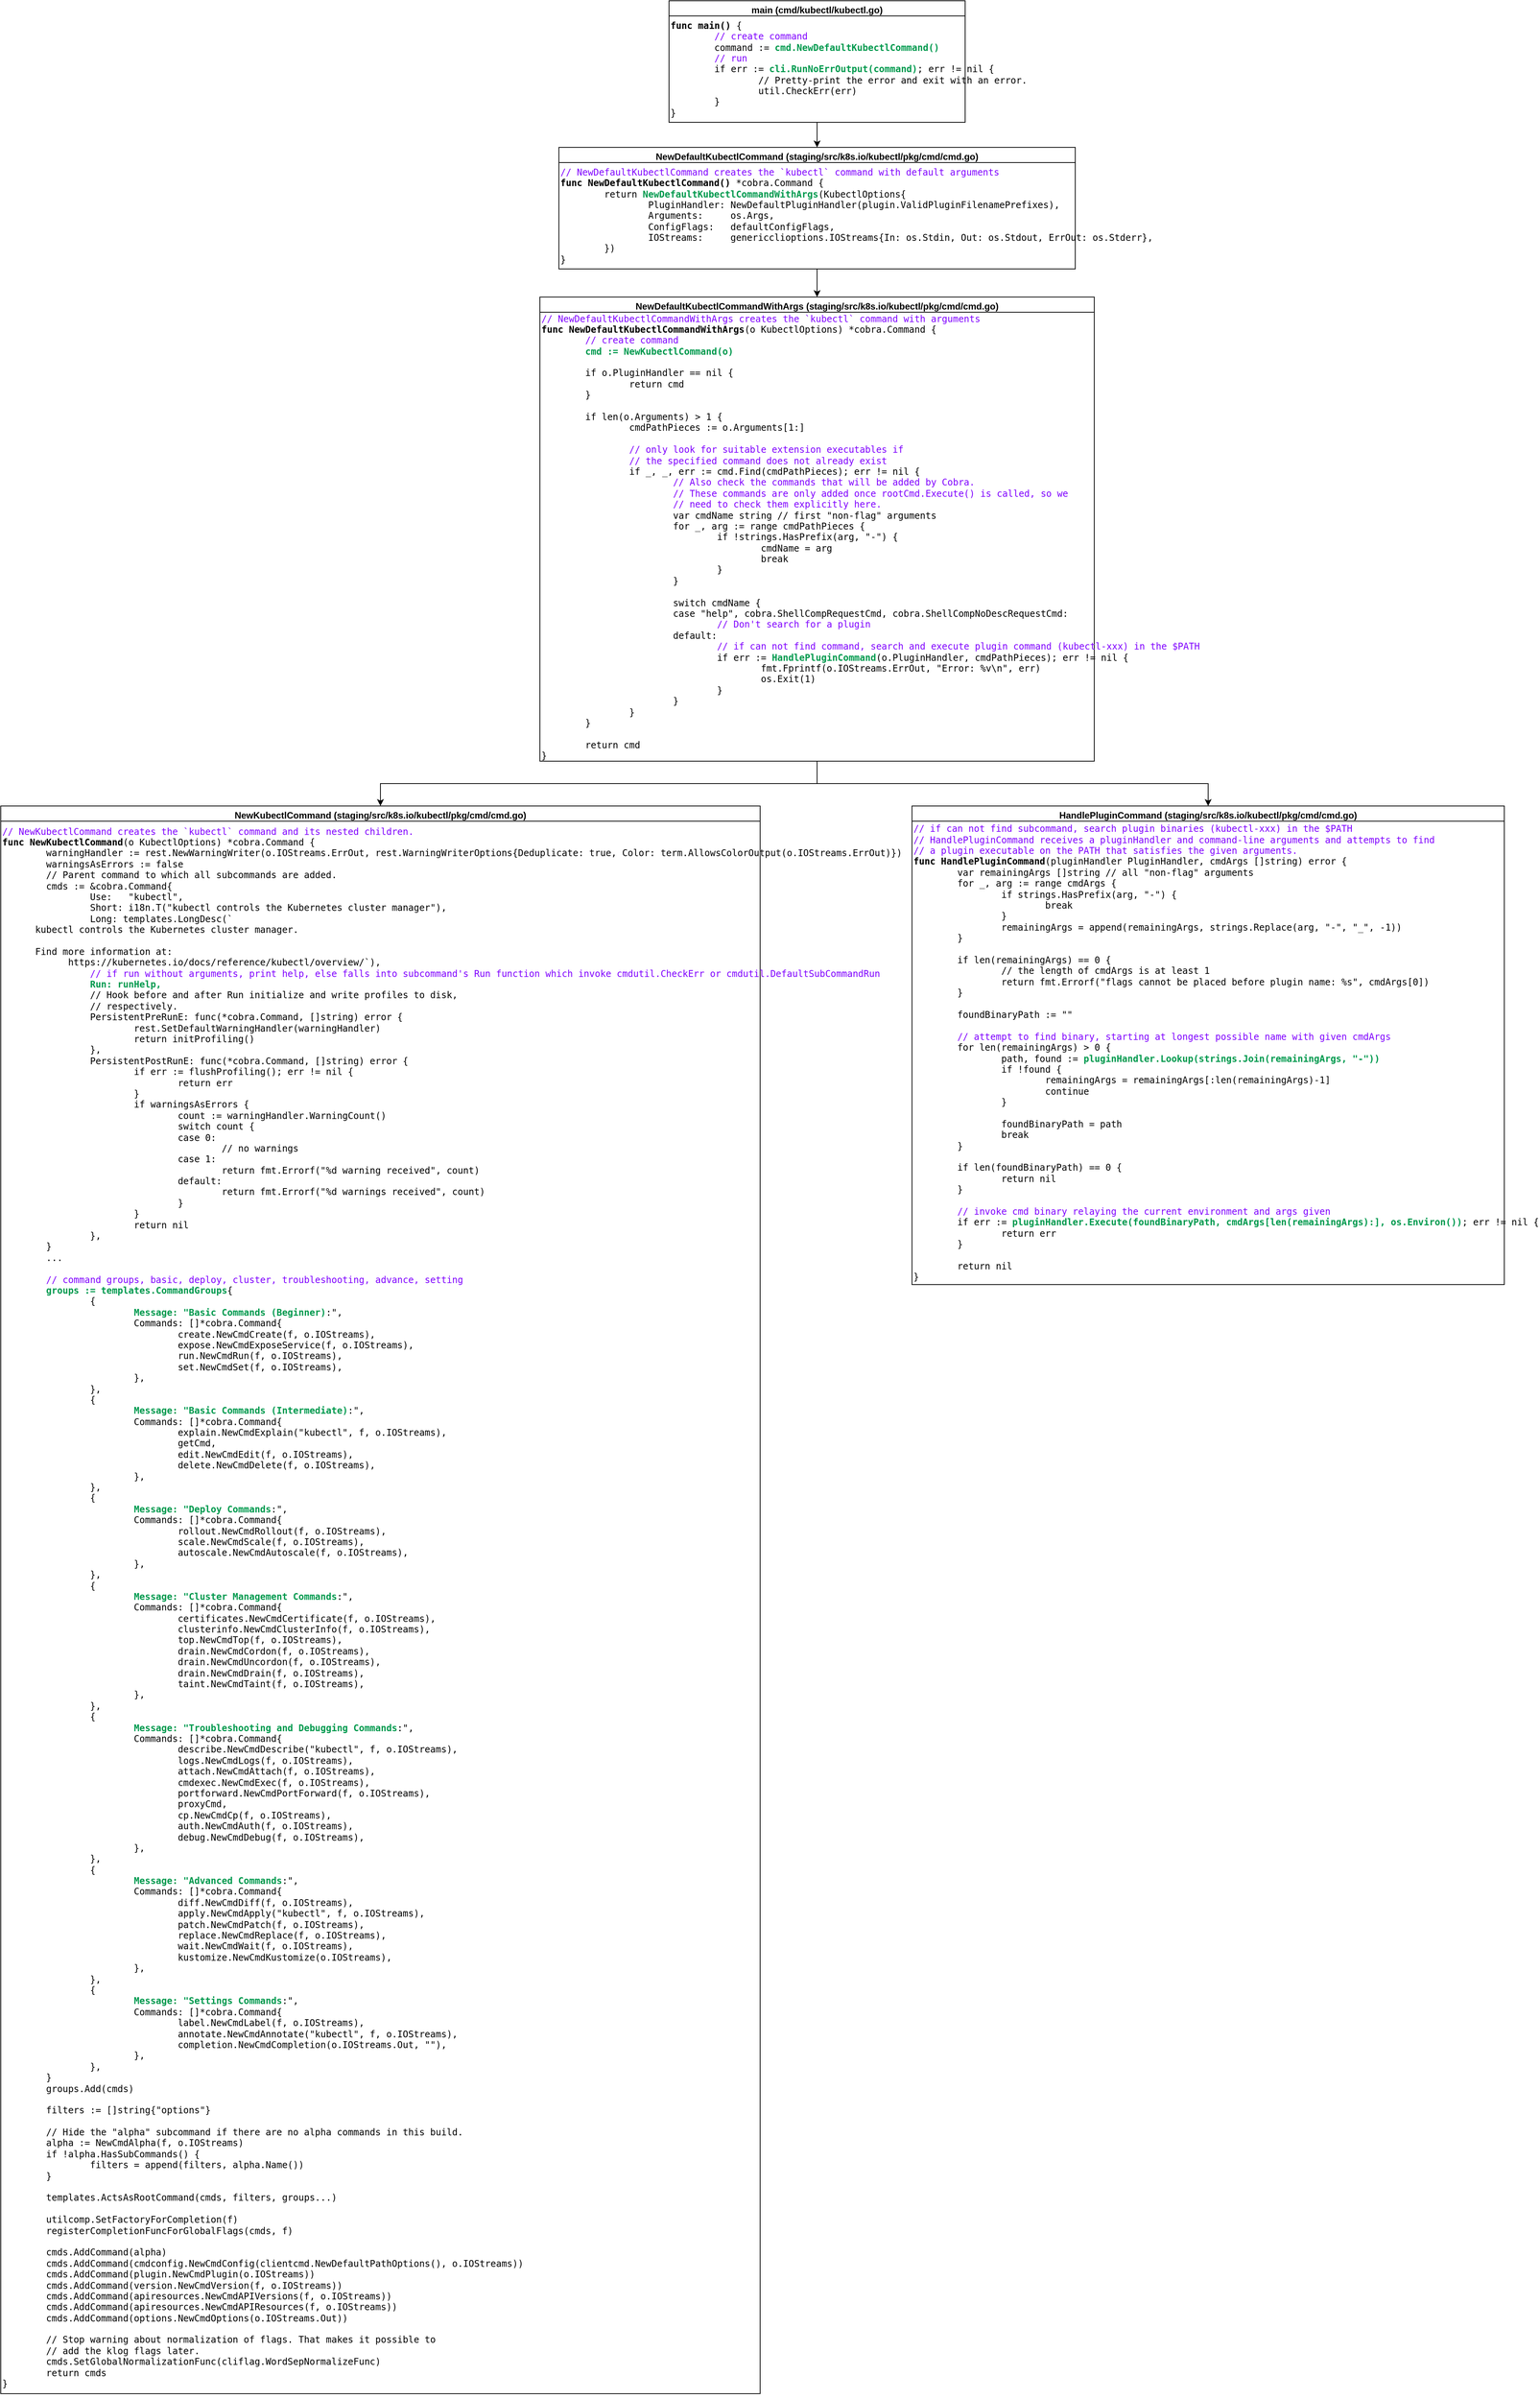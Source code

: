 <mxfile version="19.0.3" type="device"><diagram id="F2kO2VXvu4vErafnCEid" name="第 1 页"><mxGraphModel dx="2249" dy="865" grid="1" gridSize="10" guides="1" tooltips="1" connect="1" arrows="1" fold="1" page="1" pageScale="1" pageWidth="827" pageHeight="1169" math="0" shadow="0"><root><mxCell id="0"/><mxCell id="1" parent="0"/><mxCell id="E4oHX4tthJm8tvFuAHvK-1" value="main (cmd/kubectl/kubectl.go)" style="swimlane;" vertex="1" parent="1"><mxGeometry x="110" y="100" width="390" height="160" as="geometry"/></mxCell><mxCell id="E4oHX4tthJm8tvFuAHvK-2" value="&lt;pre&gt;&lt;div&gt;&lt;b&gt;func main()&lt;/b&gt; {&lt;/div&gt;&lt;div&gt;&lt;span style=&quot;white-space: pre;&quot;&gt;&#9;&lt;/span&gt;&lt;font color=&quot;#7f00ff&quot;&gt;// create command&lt;/font&gt;&lt;br&gt;&lt;/div&gt;&lt;div&gt;&lt;span style=&quot;&quot;&gt;&#9;&lt;/span&gt;command := &lt;b&gt;&lt;font color=&quot;#00994d&quot;&gt;cmd.NewDefaultKubectlCommand()&lt;/font&gt;&lt;/b&gt;&lt;/div&gt;&lt;div&gt;&lt;span style=&quot;white-space: pre;&quot;&gt;&#9;&lt;/span&gt;&lt;font color=&quot;#7f00ff&quot;&gt;// run&lt;/font&gt;&lt;br&gt;&lt;/div&gt;&lt;div&gt;&lt;span style=&quot;&quot;&gt;&#9;&lt;/span&gt;if err := &lt;b&gt;&lt;font color=&quot;#00994d&quot;&gt;cli.RunNoErrOutput(command)&lt;/font&gt;&lt;/b&gt;; err != nil {&lt;/div&gt;&lt;div&gt;&lt;span style=&quot;&quot;&gt;&#9;&#9;&lt;/span&gt;// Pretty-print the error and exit with an error.&lt;/div&gt;&lt;div&gt;&lt;span style=&quot;&quot;&gt;&#9;&#9;&lt;/span&gt;util.CheckErr(err)&lt;/div&gt;&lt;div&gt;&lt;span style=&quot;&quot;&gt;&#9;&lt;/span&gt;}&lt;/div&gt;&lt;div&gt;}&lt;/div&gt;&lt;/pre&gt;" style="rounded=0;whiteSpace=wrap;html=1;align=left;" vertex="1" parent="E4oHX4tthJm8tvFuAHvK-1"><mxGeometry y="20" width="390" height="140" as="geometry"/></mxCell><mxCell id="E4oHX4tthJm8tvFuAHvK-3" value="NewDefaultKubectlCommand (staging/src/k8s.io/kubectl/pkg/cmd/cmd.go)" style="swimlane;fontColor=#000000;" vertex="1" parent="1"><mxGeometry x="-35" y="293" width="680" height="160" as="geometry"/></mxCell><mxCell id="E4oHX4tthJm8tvFuAHvK-4" value="&lt;pre&gt;&lt;div&gt;&lt;font color=&quot;#7f00ff&quot;&gt;// NewDefaultKubectlCommand creates the `kubectl` command with default arguments&lt;/font&gt;&lt;/div&gt;&lt;div&gt;&lt;b&gt;func NewDefaultKubectlCommand()&lt;/b&gt; *cobra.Command {&lt;/div&gt;&lt;div&gt;&lt;span style=&quot;&quot;&gt;&#9;&lt;/span&gt;return &lt;b&gt;&lt;font color=&quot;#00994d&quot;&gt;NewDefaultKubectlCommandWithArgs&lt;/font&gt;&lt;/b&gt;(KubectlOptions{&lt;/div&gt;&lt;div&gt;&lt;span style=&quot;&quot;&gt;&#9;&#9;&lt;/span&gt;PluginHandler: NewDefaultPluginHandler(plugin.ValidPluginFilenamePrefixes),&lt;/div&gt;&lt;div&gt;&lt;span style=&quot;&quot;&gt;&#9;&#9;&lt;/span&gt;Arguments:&amp;nbsp; &amp;nbsp; &amp;nbsp;os.Args,&lt;/div&gt;&lt;div&gt;&lt;span style=&quot;&quot;&gt;&#9;&#9;&lt;/span&gt;ConfigFlags:&amp;nbsp; &amp;nbsp;defaultConfigFlags,&lt;/div&gt;&lt;div&gt;&lt;span style=&quot;&quot;&gt;&#9;&#9;&lt;/span&gt;IOStreams:&amp;nbsp; &amp;nbsp; &amp;nbsp;genericclioptions.IOStreams{In: os.Stdin, Out: os.Stdout, ErrOut: os.Stderr},&lt;/div&gt;&lt;div&gt;&lt;span style=&quot;&quot;&gt;&#9;&lt;/span&gt;})&lt;/div&gt;&lt;div&gt;}&lt;/div&gt;&lt;/pre&gt;" style="rounded=0;whiteSpace=wrap;html=1;fontColor=#000000;align=left;" vertex="1" parent="E4oHX4tthJm8tvFuAHvK-3"><mxGeometry y="20" width="680" height="140" as="geometry"/></mxCell><mxCell id="E4oHX4tthJm8tvFuAHvK-5" value="NewDefaultKubectlCommandWithArgs (staging/src/k8s.io/kubectl/pkg/cmd/cmd.go)" style="swimlane;fontColor=#000000;" vertex="1" parent="1"><mxGeometry x="-60" y="490" width="730" height="611" as="geometry"/></mxCell><mxCell id="E4oHX4tthJm8tvFuAHvK-6" value="&lt;pre&gt;&lt;div&gt;&lt;font color=&quot;#7f00ff&quot;&gt;// NewDefaultKubectlCommandWithArgs creates the `kubectl` command with arguments&lt;/font&gt;&lt;/div&gt;&lt;div&gt;&lt;b&gt;func NewDefaultKubectlCommandWithArgs&lt;/b&gt;(o KubectlOptions) *cobra.Command {&lt;/div&gt;&lt;div&gt;&lt;span style=&quot;white-space: pre;&quot;&gt;&#9;&lt;/span&gt;&lt;font color=&quot;#7f00ff&quot;&gt;// create command&lt;/font&gt;&lt;br&gt;&lt;/div&gt;&lt;div&gt;&lt;span style=&quot;&quot;&gt;&#9;&lt;/span&gt;&lt;b&gt;&lt;font color=&quot;#00994d&quot;&gt;cmd := NewKubectlCommand(o)&lt;/font&gt;&lt;/b&gt;&lt;/div&gt;&lt;div&gt;&lt;br&gt;&lt;/div&gt;&lt;div&gt;&lt;span style=&quot;&quot;&gt;&#9;&lt;/span&gt;if o.PluginHandler == nil {&lt;/div&gt;&lt;div&gt;&lt;span style=&quot;&quot;&gt;&#9;&#9;&lt;/span&gt;return cmd&lt;/div&gt;&lt;div&gt;&lt;span style=&quot;&quot;&gt;&#9;&lt;/span&gt;}&lt;/div&gt;&lt;div&gt;&lt;br&gt;&lt;/div&gt;&lt;div&gt;&lt;span style=&quot;&quot;&gt;&#9;&lt;/span&gt;if len(o.Arguments) &amp;gt; 1 {&lt;/div&gt;&lt;div&gt;&lt;span style=&quot;&quot;&gt;&#9;&#9;&lt;/span&gt;cmdPathPieces := o.Arguments[1:]&lt;/div&gt;&lt;div&gt;&lt;br&gt;&lt;/div&gt;&lt;div&gt;&lt;font color=&quot;#7f00ff&quot;&gt;&lt;span style=&quot;&quot;&gt;&#9;&#9;&lt;/span&gt;// only look for suitable extension executables if&lt;/font&gt;&lt;/div&gt;&lt;div&gt;&lt;font color=&quot;#7f00ff&quot;&gt;&lt;span style=&quot;&quot;&gt;&#9;&#9;&lt;/span&gt;// the specified command does not already exist&lt;/font&gt;&lt;/div&gt;&lt;div&gt;&lt;span style=&quot;&quot;&gt;&#9;&#9;&lt;/span&gt;if _, _, err := cmd.Find(cmdPathPieces); err != nil {&lt;/div&gt;&lt;div&gt;&lt;font color=&quot;#7f00ff&quot;&gt;&lt;span style=&quot;&quot;&gt;&#9;&#9;&#9;&lt;/span&gt;// Also check the commands that will be added by Cobra.&lt;/font&gt;&lt;/div&gt;&lt;div&gt;&lt;font color=&quot;#7f00ff&quot;&gt;&lt;span style=&quot;&quot;&gt;&#9;&#9;&#9;&lt;/span&gt;// These commands are only added once rootCmd.Execute() is called, so we&lt;/font&gt;&lt;/div&gt;&lt;div&gt;&lt;font color=&quot;#7f00ff&quot;&gt;&lt;span style=&quot;&quot;&gt;&#9;&#9;&#9;&lt;/span&gt;// need to check them explicitly here.&lt;/font&gt;&lt;/div&gt;&lt;div&gt;&lt;span style=&quot;&quot;&gt;&#9;&#9;&#9;&lt;/span&gt;var cmdName string // first &quot;non-flag&quot; arguments&lt;/div&gt;&lt;div&gt;&lt;span style=&quot;&quot;&gt;&#9;&#9;&#9;&lt;/span&gt;for _, arg := range cmdPathPieces {&lt;/div&gt;&lt;div&gt;&lt;span style=&quot;&quot;&gt;&#9;&#9;&#9;&#9;&lt;/span&gt;if !strings.HasPrefix(arg, &quot;-&quot;) {&lt;/div&gt;&lt;div&gt;&lt;span style=&quot;&quot;&gt;&#9;&#9;&#9;&#9;&#9;&lt;/span&gt;cmdName = arg&lt;/div&gt;&lt;div&gt;&lt;span style=&quot;&quot;&gt;&#9;&#9;&#9;&#9;&#9;&lt;/span&gt;break&lt;/div&gt;&lt;div&gt;&lt;span style=&quot;&quot;&gt;&#9;&#9;&#9;&#9;&lt;/span&gt;}&lt;/div&gt;&lt;div&gt;&lt;span style=&quot;&quot;&gt;&#9;&#9;&#9;&lt;/span&gt;}&lt;/div&gt;&lt;div&gt;&lt;br&gt;&lt;/div&gt;&lt;div&gt;&lt;span style=&quot;&quot;&gt;&#9;&#9;&#9;&lt;/span&gt;switch cmdName {&lt;/div&gt;&lt;div&gt;&lt;span style=&quot;&quot;&gt;&#9;&#9;&#9;&lt;/span&gt;case &quot;help&quot;, cobra.ShellCompRequestCmd, cobra.ShellCompNoDescRequestCmd:&lt;/div&gt;&lt;div&gt;&lt;span style=&quot;&quot;&gt;&#9;&#9;&#9;&#9;&lt;/span&gt;&lt;font color=&quot;#7f00ff&quot;&gt;// Don't search for a plugin&lt;/font&gt;&lt;/div&gt;&lt;div&gt;&lt;span style=&quot;&quot;&gt;&#9;&#9;&#9;&lt;/span&gt;default:&lt;/div&gt;&lt;div&gt;&lt;span style=&quot;white-space: pre;&quot;&gt;&#9;&lt;/span&gt;&lt;span style=&quot;white-space: pre;&quot;&gt;&#9;&lt;/span&gt;&lt;span style=&quot;white-space: pre;&quot;&gt;&#9;&lt;/span&gt;&lt;span style=&quot;white-space: pre;&quot;&gt;&#9;&lt;/span&gt;&lt;font color=&quot;#7f00ff&quot;&gt;// if can not find command, search and execute plugin command (kubectl-xxx) in the $PATH&lt;/font&gt;&lt;br&gt;&lt;/div&gt;&lt;div&gt;&lt;span style=&quot;&quot;&gt;&#9;&#9;&#9;&#9;&lt;/span&gt;if err := &lt;b&gt;&lt;font color=&quot;#00994d&quot;&gt;HandlePluginCommand&lt;/font&gt;&lt;/b&gt;(o.PluginHandler, cmdPathPieces); err != nil {&lt;/div&gt;&lt;div&gt;&lt;span style=&quot;&quot;&gt;&#9;&#9;&#9;&#9;&#9;&lt;/span&gt;fmt.Fprintf(o.IOStreams.ErrOut, &quot;Error: %v\n&quot;, err)&lt;/div&gt;&lt;div&gt;&lt;span style=&quot;&quot;&gt;&#9;&#9;&#9;&#9;&#9;&lt;/span&gt;os.Exit(1)&lt;/div&gt;&lt;div&gt;&lt;span style=&quot;&quot;&gt;&#9;&#9;&#9;&#9;&lt;/span&gt;}&lt;/div&gt;&lt;div&gt;&lt;span style=&quot;&quot;&gt;&#9;&#9;&#9;&lt;/span&gt;}&lt;/div&gt;&lt;div&gt;&lt;span style=&quot;&quot;&gt;&#9;&#9;&lt;/span&gt;}&lt;/div&gt;&lt;div&gt;&lt;span style=&quot;&quot;&gt;&#9;&lt;/span&gt;}&lt;/div&gt;&lt;div&gt;&lt;br&gt;&lt;/div&gt;&lt;div&gt;&lt;span style=&quot;&quot;&gt;&#9;&lt;/span&gt;return cmd&lt;/div&gt;&lt;div&gt;}&lt;/div&gt;&lt;/pre&gt;" style="rounded=0;whiteSpace=wrap;html=1;fontColor=#000000;align=left;" vertex="1" parent="E4oHX4tthJm8tvFuAHvK-5"><mxGeometry y="20" width="730" height="591" as="geometry"/></mxCell><mxCell id="E4oHX4tthJm8tvFuAHvK-7" value="NewKubectlCommand (staging/src/k8s.io/kubectl/pkg/cmd/cmd.go)" style="swimlane;fontColor=#000000;startSize=23;" vertex="1" parent="1"><mxGeometry x="-770" y="1160" width="1000" height="2090" as="geometry"/></mxCell><mxCell id="E4oHX4tthJm8tvFuAHvK-8" value="&lt;pre&gt;&lt;div&gt;&lt;font color=&quot;#7f00ff&quot;&gt;// NewKubectlCommand creates the `kubectl` command and its nested children.&lt;/font&gt;&lt;/div&gt;&lt;div&gt;&lt;b&gt;func NewKubectlCommand&lt;/b&gt;(o KubectlOptions) *cobra.Command {&lt;/div&gt;&lt;div&gt;&lt;span style=&quot;&quot;&gt;&#9;&lt;/span&gt;warningHandler := rest.NewWarningWriter(o.IOStreams.ErrOut, rest.WarningWriterOptions{Deduplicate: true, Color: term.AllowsColorOutput(o.IOStreams.ErrOut)})&lt;/div&gt;&lt;div&gt;&lt;span style=&quot;&quot;&gt;&#9;&lt;/span&gt;warningsAsErrors := false&lt;/div&gt;&lt;div&gt;&lt;span style=&quot;&quot;&gt;&#9;&lt;/span&gt;// Parent command to which all subcommands are added.&lt;/div&gt;&lt;div&gt;&lt;span style=&quot;&quot;&gt;&#9;&lt;/span&gt;cmds := &amp;amp;cobra.Command{&lt;/div&gt;&lt;div&gt;&lt;span style=&quot;&quot;&gt;&#9;&#9;&lt;/span&gt;Use:&amp;nbsp; &amp;nbsp;&quot;kubectl&quot;,&lt;/div&gt;&lt;div&gt;&lt;span style=&quot;&quot;&gt;&#9;&#9;&lt;/span&gt;Short: i18n.T(&quot;kubectl controls the Kubernetes cluster manager&quot;),&lt;/div&gt;&lt;div&gt;&lt;span style=&quot;&quot;&gt;&#9;&#9;&lt;/span&gt;Long: templates.LongDesc(`&lt;/div&gt;&lt;div&gt;&amp;nbsp; &amp;nbsp; &amp;nbsp; kubectl controls the Kubernetes cluster manager.&lt;/div&gt;&lt;div&gt;&lt;br&gt;&lt;/div&gt;&lt;div&gt;&amp;nbsp; &amp;nbsp; &amp;nbsp; Find more information at:&lt;/div&gt;&lt;div&gt;&amp;nbsp; &amp;nbsp; &amp;nbsp; &amp;nbsp; &amp;nbsp; &amp;nbsp; https://kubernetes.io/docs/reference/kubectl/overview/`),&lt;/div&gt;&lt;div&gt;&lt;span style=&quot;&quot;&gt;&#9;&lt;/span&gt;&lt;span style=&quot;&quot;&gt;&#9;&lt;/span&gt;&lt;font color=&quot;#7f00ff&quot;&gt;// if run without arguments, print help, else falls into subcommand's Run function which invoke cmdutil.CheckErr or cmdutil.DefaultSubCommandRun&lt;/font&gt;&lt;br&gt;&lt;/div&gt;&lt;div&gt;&lt;span style=&quot;&quot;&gt;&#9;&#9;&lt;/span&gt;&lt;b&gt;&lt;font color=&quot;#00994d&quot;&gt;Run: runHelp,&lt;/font&gt;&lt;/b&gt;&lt;/div&gt;&lt;div&gt;&lt;span style=&quot;&quot;&gt;&#9;&#9;&lt;/span&gt;// Hook before and after Run initialize and write profiles to disk,&lt;/div&gt;&lt;div&gt;&lt;span style=&quot;&quot;&gt;&#9;&#9;&lt;/span&gt;// respectively.&lt;/div&gt;&lt;div&gt;&lt;span style=&quot;&quot;&gt;&#9;&#9;&lt;/span&gt;PersistentPreRunE: func(*cobra.Command, []string) error {&lt;/div&gt;&lt;div&gt;&lt;span style=&quot;&quot;&gt;&#9;&#9;&#9;&lt;/span&gt;rest.SetDefaultWarningHandler(warningHandler)&lt;/div&gt;&lt;div&gt;&lt;span style=&quot;&quot;&gt;&#9;&#9;&#9;&lt;/span&gt;return initProfiling()&lt;/div&gt;&lt;div&gt;&lt;span style=&quot;&quot;&gt;&#9;&#9;&lt;/span&gt;},&lt;/div&gt;&lt;div&gt;&lt;span style=&quot;&quot;&gt;&#9;&#9;&lt;/span&gt;PersistentPostRunE: func(*cobra.Command, []string) error {&lt;/div&gt;&lt;div&gt;&lt;span style=&quot;&quot;&gt;&#9;&#9;&#9;&lt;/span&gt;if err := flushProfiling(); err != nil {&lt;/div&gt;&lt;div&gt;&lt;span style=&quot;&quot;&gt;&#9;&#9;&#9;&#9;&lt;/span&gt;return err&lt;/div&gt;&lt;div&gt;&lt;span style=&quot;&quot;&gt;&#9;&#9;&#9;&lt;/span&gt;}&lt;/div&gt;&lt;div&gt;&lt;span style=&quot;&quot;&gt;&#9;&#9;&#9;&lt;/span&gt;if warningsAsErrors {&lt;/div&gt;&lt;div&gt;&lt;span style=&quot;&quot;&gt;&#9;&#9;&#9;&#9;&lt;/span&gt;count := warningHandler.WarningCount()&lt;/div&gt;&lt;div&gt;&lt;span style=&quot;&quot;&gt;&#9;&#9;&#9;&#9;&lt;/span&gt;switch count {&lt;/div&gt;&lt;div&gt;&lt;span style=&quot;&quot;&gt;&#9;&#9;&#9;&#9;&lt;/span&gt;case 0:&lt;/div&gt;&lt;div&gt;&lt;span style=&quot;&quot;&gt;&#9;&#9;&#9;&#9;&#9;&lt;/span&gt;// no warnings&lt;/div&gt;&lt;div&gt;&lt;span style=&quot;&quot;&gt;&#9;&#9;&#9;&#9;&lt;/span&gt;case 1:&lt;/div&gt;&lt;div&gt;&lt;span style=&quot;&quot;&gt;&#9;&#9;&#9;&#9;&#9;&lt;/span&gt;return fmt.Errorf(&quot;%d warning received&quot;, count)&lt;/div&gt;&lt;div&gt;&lt;span style=&quot;&quot;&gt;&#9;&#9;&#9;&#9;&lt;/span&gt;default:&lt;/div&gt;&lt;div&gt;&lt;span style=&quot;&quot;&gt;&#9;&#9;&#9;&#9;&#9;&lt;/span&gt;return fmt.Errorf(&quot;%d warnings received&quot;, count)&lt;/div&gt;&lt;div&gt;&lt;span style=&quot;&quot;&gt;&#9;&#9;&#9;&#9;&lt;/span&gt;}&lt;/div&gt;&lt;div&gt;&lt;span style=&quot;&quot;&gt;&#9;&#9;&#9;&lt;/span&gt;}&lt;/div&gt;&lt;div&gt;&lt;span style=&quot;&quot;&gt;&#9;&#9;&#9;&lt;/span&gt;return nil&lt;/div&gt;&lt;div&gt;&lt;span style=&quot;&quot;&gt;&#9;&#9;&lt;/span&gt;},&lt;/div&gt;&lt;div&gt;&lt;span style=&quot;&quot;&gt;&#9;&lt;/span&gt;}&lt;/div&gt;&lt;div&gt;&lt;span style=&quot;&quot;&gt;&#9;&lt;/span&gt;...&lt;br&gt;&lt;/div&gt;&lt;div&gt;&lt;br&gt;&lt;/div&gt;&lt;div&gt;&lt;span style=&quot;&quot;&gt;&#9;&lt;/span&gt;&lt;font color=&quot;#7f00ff&quot;&gt;// command groups, basic, deploy, cluster, troubleshooting, advance, setting&lt;/font&gt;&lt;br&gt;&lt;/div&gt;&lt;div&gt;&lt;span style=&quot;&quot;&gt;&#9;&lt;/span&gt;&lt;b&gt;&lt;font color=&quot;#00994d&quot;&gt;groups := templates.CommandGroups&lt;/font&gt;&lt;/b&gt;{&lt;/div&gt;&lt;div&gt;&lt;span style=&quot;&quot;&gt;&#9;&#9;&lt;/span&gt;{&lt;/div&gt;&lt;div&gt;&lt;span style=&quot;&quot;&gt;&#9;&#9;&#9;&lt;/span&gt;&lt;b&gt;&lt;font color=&quot;#00994d&quot;&gt;Message: &quot;Basic Commands (Beginner)&lt;/font&gt;&lt;/b&gt;:&quot;,&lt;/div&gt;&lt;div&gt;&lt;span style=&quot;&quot;&gt;&#9;&#9;&#9;&lt;/span&gt;Commands: []*cobra.Command{&lt;/div&gt;&lt;div&gt;&lt;span style=&quot;&quot;&gt;&#9;&#9;&#9;&#9;&lt;/span&gt;create.NewCmdCreate(f, o.IOStreams),&lt;/div&gt;&lt;div&gt;&lt;span style=&quot;&quot;&gt;&#9;&#9;&#9;&#9;&lt;/span&gt;expose.NewCmdExposeService(f, o.IOStreams),&lt;/div&gt;&lt;div&gt;&lt;span style=&quot;&quot;&gt;&#9;&#9;&#9;&#9;&lt;/span&gt;run.NewCmdRun(f, o.IOStreams),&lt;/div&gt;&lt;div&gt;&lt;span style=&quot;&quot;&gt;&#9;&#9;&#9;&#9;&lt;/span&gt;set.NewCmdSet(f, o.IOStreams),&lt;/div&gt;&lt;div&gt;&lt;span style=&quot;&quot;&gt;&#9;&#9;&#9;&lt;/span&gt;},&lt;/div&gt;&lt;div&gt;&lt;span style=&quot;&quot;&gt;&#9;&#9;&lt;/span&gt;},&lt;/div&gt;&lt;div&gt;&lt;span style=&quot;&quot;&gt;&#9;&#9;&lt;/span&gt;{&lt;/div&gt;&lt;div&gt;&lt;span style=&quot;&quot;&gt;&#9;&#9;&#9;&lt;/span&gt;&lt;b&gt;&lt;font color=&quot;#00994d&quot;&gt;Message: &quot;Basic Commands (Intermediate)&lt;/font&gt;&lt;/b&gt;:&quot;,&lt;/div&gt;&lt;div&gt;&lt;span style=&quot;&quot;&gt;&#9;&#9;&#9;&lt;/span&gt;Commands: []*cobra.Command{&lt;/div&gt;&lt;div&gt;&lt;span style=&quot;&quot;&gt;&#9;&#9;&#9;&#9;&lt;/span&gt;explain.NewCmdExplain(&quot;kubectl&quot;, f, o.IOStreams),&lt;/div&gt;&lt;div&gt;&lt;span style=&quot;&quot;&gt;&#9;&#9;&#9;&#9;&lt;/span&gt;getCmd,&lt;/div&gt;&lt;div&gt;&lt;span style=&quot;&quot;&gt;&#9;&#9;&#9;&#9;&lt;/span&gt;edit.NewCmdEdit(f, o.IOStreams),&lt;/div&gt;&lt;div&gt;&lt;span style=&quot;&quot;&gt;&#9;&#9;&#9;&#9;&lt;/span&gt;delete.NewCmdDelete(f, o.IOStreams),&lt;/div&gt;&lt;div&gt;&lt;span style=&quot;&quot;&gt;&#9;&#9;&#9;&lt;/span&gt;},&lt;/div&gt;&lt;div&gt;&lt;span style=&quot;&quot;&gt;&#9;&#9;&lt;/span&gt;},&lt;/div&gt;&lt;div&gt;&lt;span style=&quot;&quot;&gt;&#9;&#9;&lt;/span&gt;{&lt;/div&gt;&lt;div&gt;&lt;span style=&quot;&quot;&gt;&#9;&#9;&#9;&lt;/span&gt;&lt;font color=&quot;#00994d&quot;&gt;&lt;b&gt;Message: &quot;Deploy Commands&lt;/b&gt;&lt;/font&gt;:&quot;,&lt;/div&gt;&lt;div&gt;&lt;span style=&quot;&quot;&gt;&#9;&#9;&#9;&lt;/span&gt;Commands: []*cobra.Command{&lt;/div&gt;&lt;div&gt;&lt;span style=&quot;&quot;&gt;&#9;&#9;&#9;&#9;&lt;/span&gt;rollout.NewCmdRollout(f, o.IOStreams),&lt;/div&gt;&lt;div&gt;&lt;span style=&quot;&quot;&gt;&#9;&#9;&#9;&#9;&lt;/span&gt;scale.NewCmdScale(f, o.IOStreams),&lt;/div&gt;&lt;div&gt;&lt;span style=&quot;&quot;&gt;&#9;&#9;&#9;&#9;&lt;/span&gt;autoscale.NewCmdAutoscale(f, o.IOStreams),&lt;/div&gt;&lt;div&gt;&lt;span style=&quot;&quot;&gt;&#9;&#9;&#9;&lt;/span&gt;},&lt;/div&gt;&lt;div&gt;&lt;span style=&quot;&quot;&gt;&#9;&#9;&lt;/span&gt;},&lt;/div&gt;&lt;div&gt;&lt;span style=&quot;&quot;&gt;&#9;&#9;&lt;/span&gt;{&lt;/div&gt;&lt;div&gt;&lt;span style=&quot;&quot;&gt;&#9;&#9;&#9;&lt;/span&gt;&lt;b&gt;&lt;font color=&quot;#00994d&quot;&gt;Message: &quot;Cluster Management Commands&lt;/font&gt;&lt;/b&gt;:&quot;,&lt;/div&gt;&lt;div&gt;&lt;span style=&quot;&quot;&gt;&#9;&#9;&#9;&lt;/span&gt;Commands: []*cobra.Command{&lt;/div&gt;&lt;div&gt;&lt;span style=&quot;&quot;&gt;&#9;&#9;&#9;&#9;&lt;/span&gt;certificates.NewCmdCertificate(f, o.IOStreams),&lt;/div&gt;&lt;div&gt;&lt;span style=&quot;&quot;&gt;&#9;&#9;&#9;&#9;&lt;/span&gt;clusterinfo.NewCmdClusterInfo(f, o.IOStreams),&lt;/div&gt;&lt;div&gt;&lt;span style=&quot;&quot;&gt;&#9;&#9;&#9;&#9;&lt;/span&gt;top.NewCmdTop(f, o.IOStreams),&lt;/div&gt;&lt;div&gt;&lt;span style=&quot;&quot;&gt;&#9;&#9;&#9;&#9;&lt;/span&gt;drain.NewCmdCordon(f, o.IOStreams),&lt;/div&gt;&lt;div&gt;&lt;span style=&quot;&quot;&gt;&#9;&#9;&#9;&#9;&lt;/span&gt;drain.NewCmdUncordon(f, o.IOStreams),&lt;/div&gt;&lt;div&gt;&lt;span style=&quot;&quot;&gt;&#9;&#9;&#9;&#9;&lt;/span&gt;drain.NewCmdDrain(f, o.IOStreams),&lt;/div&gt;&lt;div&gt;&lt;span style=&quot;&quot;&gt;&#9;&#9;&#9;&#9;&lt;/span&gt;taint.NewCmdTaint(f, o.IOStreams),&lt;/div&gt;&lt;div&gt;&lt;span style=&quot;&quot;&gt;&#9;&#9;&#9;&lt;/span&gt;},&lt;/div&gt;&lt;div&gt;&lt;span style=&quot;&quot;&gt;&#9;&#9;&lt;/span&gt;},&lt;/div&gt;&lt;div&gt;&lt;span style=&quot;&quot;&gt;&#9;&#9;&lt;/span&gt;{&lt;/div&gt;&lt;div&gt;&lt;span style=&quot;&quot;&gt;&#9;&#9;&#9;&lt;/span&gt;&lt;b&gt;&lt;font color=&quot;#00994d&quot;&gt;Message: &quot;Troubleshooting and Debugging Commands&lt;/font&gt;&lt;/b&gt;:&quot;,&lt;/div&gt;&lt;div&gt;&lt;span style=&quot;&quot;&gt;&#9;&#9;&#9;&lt;/span&gt;Commands: []*cobra.Command{&lt;/div&gt;&lt;div&gt;&lt;span style=&quot;&quot;&gt;&#9;&#9;&#9;&#9;&lt;/span&gt;describe.NewCmdDescribe(&quot;kubectl&quot;, f, o.IOStreams),&lt;/div&gt;&lt;div&gt;&lt;span style=&quot;&quot;&gt;&#9;&#9;&#9;&#9;&lt;/span&gt;logs.NewCmdLogs(f, o.IOStreams),&lt;/div&gt;&lt;div&gt;&lt;span style=&quot;&quot;&gt;&#9;&#9;&#9;&#9;&lt;/span&gt;attach.NewCmdAttach(f, o.IOStreams),&lt;/div&gt;&lt;div&gt;&lt;span style=&quot;&quot;&gt;&#9;&#9;&#9;&#9;&lt;/span&gt;cmdexec.NewCmdExec(f, o.IOStreams),&lt;/div&gt;&lt;div&gt;&lt;span style=&quot;&quot;&gt;&#9;&#9;&#9;&#9;&lt;/span&gt;portforward.NewCmdPortForward(f, o.IOStreams),&lt;/div&gt;&lt;div&gt;&lt;span style=&quot;&quot;&gt;&#9;&#9;&#9;&#9;&lt;/span&gt;proxyCmd,&lt;/div&gt;&lt;div&gt;&lt;span style=&quot;&quot;&gt;&#9;&#9;&#9;&#9;&lt;/span&gt;cp.NewCmdCp(f, o.IOStreams),&lt;/div&gt;&lt;div&gt;&lt;span style=&quot;&quot;&gt;&#9;&#9;&#9;&#9;&lt;/span&gt;auth.NewCmdAuth(f, o.IOStreams),&lt;/div&gt;&lt;div&gt;&lt;span style=&quot;&quot;&gt;&#9;&#9;&#9;&#9;&lt;/span&gt;debug.NewCmdDebug(f, o.IOStreams),&lt;/div&gt;&lt;div&gt;&lt;span style=&quot;&quot;&gt;&#9;&#9;&#9;&lt;/span&gt;},&lt;/div&gt;&lt;div&gt;&lt;span style=&quot;&quot;&gt;&#9;&#9;&lt;/span&gt;},&lt;/div&gt;&lt;div&gt;&lt;span style=&quot;&quot;&gt;&#9;&#9;&lt;/span&gt;{&lt;/div&gt;&lt;div&gt;&lt;span style=&quot;&quot;&gt;&#9;&#9;&#9;&lt;/span&gt;&lt;font color=&quot;#00994d&quot;&gt;&lt;b&gt;Message: &quot;Advanced Commands&lt;/b&gt;&lt;/font&gt;:&quot;,&lt;/div&gt;&lt;div&gt;&lt;span style=&quot;&quot;&gt;&#9;&#9;&#9;&lt;/span&gt;Commands: []*cobra.Command{&lt;/div&gt;&lt;div&gt;&lt;span style=&quot;&quot;&gt;&#9;&#9;&#9;&#9;&lt;/span&gt;diff.NewCmdDiff(f, o.IOStreams),&lt;/div&gt;&lt;div&gt;&lt;span style=&quot;&quot;&gt;&#9;&#9;&#9;&#9;&lt;/span&gt;apply.NewCmdApply(&quot;kubectl&quot;, f, o.IOStreams),&lt;/div&gt;&lt;div&gt;&lt;span style=&quot;&quot;&gt;&#9;&#9;&#9;&#9;&lt;/span&gt;patch.NewCmdPatch(f, o.IOStreams),&lt;/div&gt;&lt;div&gt;&lt;span style=&quot;&quot;&gt;&#9;&#9;&#9;&#9;&lt;/span&gt;replace.NewCmdReplace(f, o.IOStreams),&lt;/div&gt;&lt;div&gt;&lt;span style=&quot;&quot;&gt;&#9;&#9;&#9;&#9;&lt;/span&gt;wait.NewCmdWait(f, o.IOStreams),&lt;/div&gt;&lt;div&gt;&lt;span style=&quot;&quot;&gt;&#9;&#9;&#9;&#9;&lt;/span&gt;kustomize.NewCmdKustomize(o.IOStreams),&lt;/div&gt;&lt;div&gt;&lt;span style=&quot;&quot;&gt;&#9;&#9;&#9;&lt;/span&gt;},&lt;/div&gt;&lt;div&gt;&lt;span style=&quot;&quot;&gt;&#9;&#9;&lt;/span&gt;},&lt;/div&gt;&lt;div&gt;&lt;span style=&quot;&quot;&gt;&#9;&#9;&lt;/span&gt;{&lt;/div&gt;&lt;div&gt;&lt;span style=&quot;&quot;&gt;&#9;&#9;&#9;&lt;/span&gt;&lt;b&gt;&lt;font color=&quot;#00994d&quot;&gt;Message: &quot;Settings Commands&lt;/font&gt;&lt;/b&gt;:&quot;,&lt;/div&gt;&lt;div&gt;&lt;span style=&quot;&quot;&gt;&#9;&#9;&#9;&lt;/span&gt;Commands: []*cobra.Command{&lt;/div&gt;&lt;div&gt;&lt;span style=&quot;&quot;&gt;&#9;&#9;&#9;&#9;&lt;/span&gt;label.NewCmdLabel(f, o.IOStreams),&lt;/div&gt;&lt;div&gt;&lt;span style=&quot;&quot;&gt;&#9;&#9;&#9;&#9;&lt;/span&gt;annotate.NewCmdAnnotate(&quot;kubectl&quot;, f, o.IOStreams),&lt;/div&gt;&lt;div&gt;&lt;span style=&quot;&quot;&gt;&#9;&#9;&#9;&#9;&lt;/span&gt;completion.NewCmdCompletion(o.IOStreams.Out, &quot;&quot;),&lt;/div&gt;&lt;div&gt;&lt;span style=&quot;&quot;&gt;&#9;&#9;&#9;&lt;/span&gt;},&lt;/div&gt;&lt;div&gt;&lt;span style=&quot;&quot;&gt;&#9;&#9;&lt;/span&gt;},&lt;/div&gt;&lt;div&gt;&lt;span style=&quot;&quot;&gt;&#9;&lt;/span&gt;}&lt;/div&gt;&lt;div&gt;&lt;span style=&quot;&quot;&gt;&#9;&lt;/span&gt;groups.Add(cmds)&lt;/div&gt;&lt;div&gt;&lt;br&gt;&lt;/div&gt;&lt;div&gt;&lt;span style=&quot;&quot;&gt;&#9;&lt;/span&gt;filters := []string{&quot;options&quot;}&lt;/div&gt;&lt;div&gt;&lt;br&gt;&lt;/div&gt;&lt;div&gt;&lt;span style=&quot;&quot;&gt;&#9;&lt;/span&gt;// Hide the &quot;alpha&quot; subcommand if there are no alpha commands in this build.&lt;/div&gt;&lt;div&gt;&lt;span style=&quot;&quot;&gt;&#9;&lt;/span&gt;alpha := NewCmdAlpha(f, o.IOStreams)&lt;/div&gt;&lt;div&gt;&lt;span style=&quot;&quot;&gt;&#9;&lt;/span&gt;if !alpha.HasSubCommands() {&lt;/div&gt;&lt;div&gt;&lt;span style=&quot;&quot;&gt;&#9;&#9;&lt;/span&gt;filters = append(filters, alpha.Name())&lt;/div&gt;&lt;div&gt;&lt;span style=&quot;&quot;&gt;&#9;&lt;/span&gt;}&lt;/div&gt;&lt;div&gt;&lt;br&gt;&lt;/div&gt;&lt;div&gt;&lt;span style=&quot;&quot;&gt;&#9;&lt;/span&gt;templates.ActsAsRootCommand(cmds, filters, groups...)&lt;/div&gt;&lt;div&gt;&lt;br&gt;&lt;/div&gt;&lt;div&gt;&lt;span style=&quot;&quot;&gt;&#9;&lt;/span&gt;utilcomp.SetFactoryForCompletion(f)&lt;/div&gt;&lt;div&gt;&lt;span style=&quot;&quot;&gt;&#9;&lt;/span&gt;registerCompletionFuncForGlobalFlags(cmds, f)&lt;/div&gt;&lt;div&gt;&lt;br&gt;&lt;/div&gt;&lt;div&gt;&lt;span style=&quot;&quot;&gt;&#9;&lt;/span&gt;cmds.AddCommand(alpha)&lt;/div&gt;&lt;div&gt;&lt;span style=&quot;&quot;&gt;&#9;&lt;/span&gt;cmds.AddCommand(cmdconfig.NewCmdConfig(clientcmd.NewDefaultPathOptions(), o.IOStreams))&lt;/div&gt;&lt;div&gt;&lt;span style=&quot;&quot;&gt;&#9;&lt;/span&gt;cmds.AddCommand(plugin.NewCmdPlugin(o.IOStreams))&lt;/div&gt;&lt;div&gt;&lt;span style=&quot;&quot;&gt;&#9;&lt;/span&gt;cmds.AddCommand(version.NewCmdVersion(f, o.IOStreams))&lt;/div&gt;&lt;div&gt;&lt;span style=&quot;&quot;&gt;&#9;&lt;/span&gt;cmds.AddCommand(apiresources.NewCmdAPIVersions(f, o.IOStreams))&lt;/div&gt;&lt;div&gt;&lt;span style=&quot;&quot;&gt;&#9;&lt;/span&gt;cmds.AddCommand(apiresources.NewCmdAPIResources(f, o.IOStreams))&lt;/div&gt;&lt;div&gt;&lt;span style=&quot;&quot;&gt;&#9;&lt;/span&gt;cmds.AddCommand(options.NewCmdOptions(o.IOStreams.Out))&lt;/div&gt;&lt;div&gt;&lt;br&gt;&lt;/div&gt;&lt;div&gt;&lt;span style=&quot;&quot;&gt;&#9;&lt;/span&gt;// Stop warning about normalization of flags. That makes it possible to&lt;/div&gt;&lt;div&gt;&lt;span style=&quot;&quot;&gt;&#9;&lt;/span&gt;// add the klog flags later.&lt;/div&gt;&lt;div&gt;&lt;span style=&quot;&quot;&gt;&#9;&lt;/span&gt;cmds.SetGlobalNormalizationFunc(cliflag.WordSepNormalizeFunc)&lt;/div&gt;&lt;div&gt;&lt;span style=&quot;&quot;&gt;&#9;&lt;/span&gt;return cmds&lt;/div&gt;&lt;div&gt;}&lt;/div&gt;&lt;/pre&gt;" style="rounded=0;whiteSpace=wrap;html=1;fontColor=#000000;align=left;" vertex="1" parent="E4oHX4tthJm8tvFuAHvK-7"><mxGeometry y="20" width="1000" height="2070" as="geometry"/></mxCell><mxCell id="E4oHX4tthJm8tvFuAHvK-10" value="HandlePluginCommand (staging/src/k8s.io/kubectl/pkg/cmd/cmd.go)" style="swimlane;fontColor=#000000;" vertex="1" parent="1"><mxGeometry x="430" y="1160" width="780" height="630" as="geometry"/></mxCell><mxCell id="E4oHX4tthJm8tvFuAHvK-11" value="&lt;pre&gt;&lt;div&gt;&lt;font color=&quot;#7f00ff&quot;&gt;// if can not find subcommand, search plugin binaries (kubectl-xxx) in the $PATH &lt;/font&gt;&lt;/div&gt;&lt;div&gt;&lt;font color=&quot;#7f00ff&quot;&gt;// HandlePluginCommand receives a pluginHandler and command-line arguments and attempts to find&lt;/font&gt;&lt;/div&gt;&lt;div&gt;&lt;font color=&quot;#7f00ff&quot;&gt;// a plugin executable on the PATH that satisfies the given arguments.&lt;/font&gt;&lt;/div&gt;&lt;div&gt;&lt;b&gt;func HandlePluginCommand&lt;/b&gt;(pluginHandler PluginHandler, cmdArgs []string) error {&lt;/div&gt;&lt;div&gt;&lt;span style=&quot;&quot;&gt;&#9;&lt;/span&gt;var remainingArgs []string // all &quot;non-flag&quot; arguments&lt;/div&gt;&lt;div&gt;&lt;span style=&quot;&quot;&gt;&#9;&lt;/span&gt;for _, arg := range cmdArgs {&lt;/div&gt;&lt;div&gt;&lt;span style=&quot;&quot;&gt;&#9;&#9;&lt;/span&gt;if strings.HasPrefix(arg, &quot;-&quot;) {&lt;/div&gt;&lt;div&gt;&lt;span style=&quot;&quot;&gt;&#9;&#9;&#9;&lt;/span&gt;break&lt;/div&gt;&lt;div&gt;&lt;span style=&quot;&quot;&gt;&#9;&#9;&lt;/span&gt;}&lt;/div&gt;&lt;div&gt;&lt;span style=&quot;&quot;&gt;&#9;&#9;&lt;/span&gt;remainingArgs = append(remainingArgs, strings.Replace(arg, &quot;-&quot;, &quot;_&quot;, -1))&lt;/div&gt;&lt;div&gt;&lt;span style=&quot;&quot;&gt;&#9;&lt;/span&gt;}&lt;/div&gt;&lt;div&gt;&lt;br&gt;&lt;/div&gt;&lt;div&gt;&lt;span style=&quot;&quot;&gt;&#9;&lt;/span&gt;if len(remainingArgs) == 0 {&lt;/div&gt;&lt;div&gt;&lt;span style=&quot;&quot;&gt;&#9;&#9;&lt;/span&gt;// the length of cmdArgs is at least 1&lt;/div&gt;&lt;div&gt;&lt;span style=&quot;&quot;&gt;&#9;&#9;&lt;/span&gt;return fmt.Errorf(&quot;flags cannot be placed before plugin name: %s&quot;, cmdArgs[0])&lt;/div&gt;&lt;div&gt;&lt;span style=&quot;&quot;&gt;&#9;&lt;/span&gt;}&lt;/div&gt;&lt;div&gt;&lt;br&gt;&lt;/div&gt;&lt;div&gt;&lt;span style=&quot;&quot;&gt;&#9;&lt;/span&gt;foundBinaryPath := &quot;&quot;&lt;/div&gt;&lt;div&gt;&lt;br&gt;&lt;/div&gt;&lt;div&gt;&lt;span style=&quot;&quot;&gt;&#9;&lt;/span&gt;&lt;font color=&quot;#7f00ff&quot;&gt;// attempt to find binary, starting at longest possible name with given cmdArgs&lt;/font&gt;&lt;/div&gt;&lt;div&gt;&lt;span style=&quot;&quot;&gt;&#9;&lt;/span&gt;for len(remainingArgs) &amp;gt; 0 {&lt;/div&gt;&lt;div&gt;&lt;span style=&quot;&quot;&gt;&#9;&#9;&lt;/span&gt;path, found := &lt;b&gt;&lt;font color=&quot;#00994d&quot;&gt;pluginHandler.Lookup(strings.Join(remainingArgs, &quot;-&quot;))&lt;/font&gt;&lt;/b&gt;&lt;/div&gt;&lt;div&gt;&lt;span style=&quot;&quot;&gt;&#9;&#9;&lt;/span&gt;if !found {&lt;/div&gt;&lt;div&gt;&lt;span style=&quot;&quot;&gt;&#9;&#9;&#9;&lt;/span&gt;remainingArgs = remainingArgs[:len(remainingArgs)-1]&lt;/div&gt;&lt;div&gt;&lt;span style=&quot;&quot;&gt;&#9;&#9;&#9;&lt;/span&gt;continue&lt;/div&gt;&lt;div&gt;&lt;span style=&quot;&quot;&gt;&#9;&#9;&lt;/span&gt;}&lt;/div&gt;&lt;div&gt;&lt;br&gt;&lt;/div&gt;&lt;div&gt;&lt;span style=&quot;&quot;&gt;&#9;&#9;&lt;/span&gt;foundBinaryPath = path&lt;/div&gt;&lt;div&gt;&lt;span style=&quot;&quot;&gt;&#9;&#9;&lt;/span&gt;break&lt;/div&gt;&lt;div&gt;&lt;span style=&quot;&quot;&gt;&#9;&lt;/span&gt;}&lt;/div&gt;&lt;div&gt;&lt;br&gt;&lt;/div&gt;&lt;div&gt;&lt;span style=&quot;&quot;&gt;&#9;&lt;/span&gt;if len(foundBinaryPath) == 0 {&lt;/div&gt;&lt;div&gt;&lt;span style=&quot;&quot;&gt;&#9;&#9;&lt;/span&gt;return nil&lt;/div&gt;&lt;div&gt;&lt;span style=&quot;&quot;&gt;&#9;&lt;/span&gt;}&lt;/div&gt;&lt;div&gt;&lt;br&gt;&lt;/div&gt;&lt;div&gt;&lt;span style=&quot;&quot;&gt;&#9;&lt;/span&gt;&lt;font color=&quot;#7f00ff&quot;&gt;// invoke cmd binary relaying the current environment and args given&lt;/font&gt;&lt;/div&gt;&lt;div&gt;&lt;span style=&quot;&quot;&gt;&#9;&lt;/span&gt;if err := &lt;b&gt;&lt;font color=&quot;#00994d&quot;&gt;pluginHandler.Execute(foundBinaryPath, cmdArgs[len(remainingArgs):], os.Environ())&lt;/font&gt;&lt;/b&gt;; err != nil {&lt;/div&gt;&lt;div&gt;&lt;span style=&quot;&quot;&gt;&#9;&#9;&lt;/span&gt;return err&lt;/div&gt;&lt;div&gt;&lt;span style=&quot;&quot;&gt;&#9;&lt;/span&gt;}&lt;/div&gt;&lt;div&gt;&lt;br&gt;&lt;/div&gt;&lt;div&gt;&lt;span style=&quot;&quot;&gt;&#9;&lt;/span&gt;return nil&lt;/div&gt;&lt;div&gt;}&lt;/div&gt;&lt;/pre&gt;" style="rounded=0;whiteSpace=wrap;html=1;fontColor=#000000;align=left;" vertex="1" parent="E4oHX4tthJm8tvFuAHvK-10"><mxGeometry y="20" width="780" height="610" as="geometry"/></mxCell><mxCell id="E4oHX4tthJm8tvFuAHvK-13" style="edgeStyle=orthogonalEdgeStyle;rounded=0;orthogonalLoop=1;jettySize=auto;html=1;exitX=0.5;exitY=1;exitDx=0;exitDy=0;entryX=0.5;entryY=0;entryDx=0;entryDy=0;fontColor=#00994D;" edge="1" parent="1" source="E4oHX4tthJm8tvFuAHvK-2" target="E4oHX4tthJm8tvFuAHvK-3"><mxGeometry relative="1" as="geometry"/></mxCell><mxCell id="E4oHX4tthJm8tvFuAHvK-14" style="edgeStyle=orthogonalEdgeStyle;rounded=0;orthogonalLoop=1;jettySize=auto;html=1;exitX=0.5;exitY=1;exitDx=0;exitDy=0;entryX=0.5;entryY=0;entryDx=0;entryDy=0;fontColor=#00994D;" edge="1" parent="1" source="E4oHX4tthJm8tvFuAHvK-4" target="E4oHX4tthJm8tvFuAHvK-5"><mxGeometry relative="1" as="geometry"/></mxCell><mxCell id="E4oHX4tthJm8tvFuAHvK-15" style="edgeStyle=orthogonalEdgeStyle;rounded=0;orthogonalLoop=1;jettySize=auto;html=1;exitX=0.5;exitY=1;exitDx=0;exitDy=0;fontColor=#00994D;" edge="1" parent="1" source="E4oHX4tthJm8tvFuAHvK-6" target="E4oHX4tthJm8tvFuAHvK-7"><mxGeometry relative="1" as="geometry"/></mxCell><mxCell id="E4oHX4tthJm8tvFuAHvK-16" style="edgeStyle=orthogonalEdgeStyle;rounded=0;orthogonalLoop=1;jettySize=auto;html=1;exitX=0.5;exitY=1;exitDx=0;exitDy=0;fontColor=#00994D;" edge="1" parent="1" source="E4oHX4tthJm8tvFuAHvK-6" target="E4oHX4tthJm8tvFuAHvK-10"><mxGeometry relative="1" as="geometry"/></mxCell></root></mxGraphModel></diagram></mxfile>